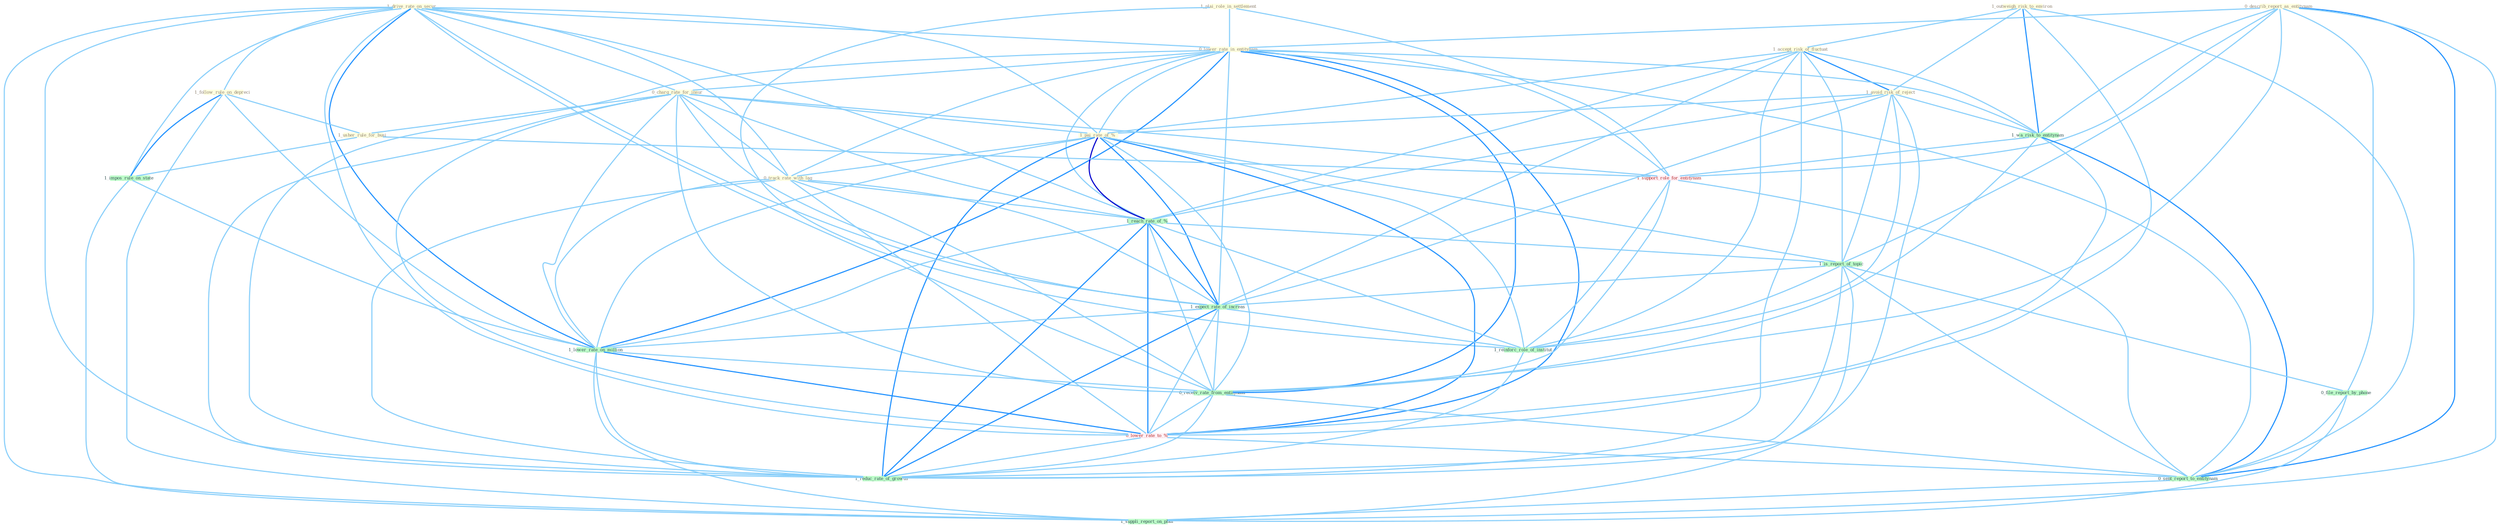 Graph G{ 
    node
    [shape=polygon,style=filled,width=.5,height=.06,color="#BDFCC9",fixedsize=true,fontsize=4,
    fontcolor="#2f4f4f"];
    {node
    [color="#ffffe0", fontcolor="#8b7d6b"] "1_outweigh_risk_to_environ " "1_accept_risk_of_fluctuat " "1_drive_rate_on_secur " "1_plai_role_in_settlement " "0_describ_report_as_entitynam " "0_lower_rate_in_entitynam " "0_charg_rate_for_insur " "1_follow_rule_on_depreci " "1_avoid_risk_of_reject " "1_pai_rate_of_% " "0_track_rate_with_lag " "1_usher_rule_for_busi "}
{node [color="#fff0f5", fontcolor="#b22222"] "1_support_role_for_entitynam " "0_lower_rate_to_% "}
edge [color="#B0E2FF"];

	"1_outweigh_risk_to_environ " -- "1_accept_risk_of_fluctuat " [w="1", color="#87cefa" ];
	"1_outweigh_risk_to_environ " -- "1_avoid_risk_of_reject " [w="1", color="#87cefa" ];
	"1_outweigh_risk_to_environ " -- "1_wa_risk_to_entitynam " [w="2", color="#1e90ff" , len=0.8];
	"1_outweigh_risk_to_environ " -- "0_lower_rate_to_% " [w="1", color="#87cefa" ];
	"1_outweigh_risk_to_environ " -- "0_sent_report_to_entitynam " [w="1", color="#87cefa" ];
	"1_accept_risk_of_fluctuat " -- "1_avoid_risk_of_reject " [w="2", color="#1e90ff" , len=0.8];
	"1_accept_risk_of_fluctuat " -- "1_pai_rate_of_% " [w="1", color="#87cefa" ];
	"1_accept_risk_of_fluctuat " -- "1_wa_risk_to_entitynam " [w="1", color="#87cefa" ];
	"1_accept_risk_of_fluctuat " -- "1_reach_rate_of_% " [w="1", color="#87cefa" ];
	"1_accept_risk_of_fluctuat " -- "1_is_report_of_topic " [w="1", color="#87cefa" ];
	"1_accept_risk_of_fluctuat " -- "1_expect_rate_of_increas " [w="1", color="#87cefa" ];
	"1_accept_risk_of_fluctuat " -- "1_reinforc_role_of_institut " [w="1", color="#87cefa" ];
	"1_accept_risk_of_fluctuat " -- "1_reduc_rate_of_growth " [w="1", color="#87cefa" ];
	"1_drive_rate_on_secur " -- "0_lower_rate_in_entitynam " [w="1", color="#87cefa" ];
	"1_drive_rate_on_secur " -- "0_charg_rate_for_insur " [w="1", color="#87cefa" ];
	"1_drive_rate_on_secur " -- "1_follow_rule_on_depreci " [w="1", color="#87cefa" ];
	"1_drive_rate_on_secur " -- "1_pai_rate_of_% " [w="1", color="#87cefa" ];
	"1_drive_rate_on_secur " -- "0_track_rate_with_lag " [w="1", color="#87cefa" ];
	"1_drive_rate_on_secur " -- "1_impos_rule_on_state " [w="1", color="#87cefa" ];
	"1_drive_rate_on_secur " -- "1_reach_rate_of_% " [w="1", color="#87cefa" ];
	"1_drive_rate_on_secur " -- "1_expect_rate_of_increas " [w="1", color="#87cefa" ];
	"1_drive_rate_on_secur " -- "1_lower_rate_on_million " [w="2", color="#1e90ff" , len=0.8];
	"1_drive_rate_on_secur " -- "0_receiv_rate_from_entitynam " [w="1", color="#87cefa" ];
	"1_drive_rate_on_secur " -- "0_lower_rate_to_% " [w="1", color="#87cefa" ];
	"1_drive_rate_on_secur " -- "1_suppli_report_on_plan " [w="1", color="#87cefa" ];
	"1_drive_rate_on_secur " -- "1_reduc_rate_of_growth " [w="1", color="#87cefa" ];
	"1_plai_role_in_settlement " -- "0_lower_rate_in_entitynam " [w="1", color="#87cefa" ];
	"1_plai_role_in_settlement " -- "1_support_role_for_entitynam " [w="1", color="#87cefa" ];
	"1_plai_role_in_settlement " -- "1_reinforc_role_of_institut " [w="1", color="#87cefa" ];
	"0_describ_report_as_entitynam " -- "0_lower_rate_in_entitynam " [w="1", color="#87cefa" ];
	"0_describ_report_as_entitynam " -- "1_wa_risk_to_entitynam " [w="1", color="#87cefa" ];
	"0_describ_report_as_entitynam " -- "1_support_role_for_entitynam " [w="1", color="#87cefa" ];
	"0_describ_report_as_entitynam " -- "1_is_report_of_topic " [w="1", color="#87cefa" ];
	"0_describ_report_as_entitynam " -- "0_receiv_rate_from_entitynam " [w="1", color="#87cefa" ];
	"0_describ_report_as_entitynam " -- "0_file_report_by_phone " [w="1", color="#87cefa" ];
	"0_describ_report_as_entitynam " -- "0_sent_report_to_entitynam " [w="2", color="#1e90ff" , len=0.8];
	"0_describ_report_as_entitynam " -- "1_suppli_report_on_plan " [w="1", color="#87cefa" ];
	"0_lower_rate_in_entitynam " -- "0_charg_rate_for_insur " [w="1", color="#87cefa" ];
	"0_lower_rate_in_entitynam " -- "1_pai_rate_of_% " [w="1", color="#87cefa" ];
	"0_lower_rate_in_entitynam " -- "0_track_rate_with_lag " [w="1", color="#87cefa" ];
	"0_lower_rate_in_entitynam " -- "1_wa_risk_to_entitynam " [w="1", color="#87cefa" ];
	"0_lower_rate_in_entitynam " -- "1_support_role_for_entitynam " [w="1", color="#87cefa" ];
	"0_lower_rate_in_entitynam " -- "1_reach_rate_of_% " [w="1", color="#87cefa" ];
	"0_lower_rate_in_entitynam " -- "1_expect_rate_of_increas " [w="1", color="#87cefa" ];
	"0_lower_rate_in_entitynam " -- "1_lower_rate_on_million " [w="2", color="#1e90ff" , len=0.8];
	"0_lower_rate_in_entitynam " -- "0_receiv_rate_from_entitynam " [w="2", color="#1e90ff" , len=0.8];
	"0_lower_rate_in_entitynam " -- "0_lower_rate_to_% " [w="2", color="#1e90ff" , len=0.8];
	"0_lower_rate_in_entitynam " -- "0_sent_report_to_entitynam " [w="1", color="#87cefa" ];
	"0_lower_rate_in_entitynam " -- "1_reduc_rate_of_growth " [w="1", color="#87cefa" ];
	"0_charg_rate_for_insur " -- "1_pai_rate_of_% " [w="1", color="#87cefa" ];
	"0_charg_rate_for_insur " -- "0_track_rate_with_lag " [w="1", color="#87cefa" ];
	"0_charg_rate_for_insur " -- "1_usher_rule_for_busi " [w="1", color="#87cefa" ];
	"0_charg_rate_for_insur " -- "1_support_role_for_entitynam " [w="1", color="#87cefa" ];
	"0_charg_rate_for_insur " -- "1_reach_rate_of_% " [w="1", color="#87cefa" ];
	"0_charg_rate_for_insur " -- "1_expect_rate_of_increas " [w="1", color="#87cefa" ];
	"0_charg_rate_for_insur " -- "1_lower_rate_on_million " [w="1", color="#87cefa" ];
	"0_charg_rate_for_insur " -- "0_receiv_rate_from_entitynam " [w="1", color="#87cefa" ];
	"0_charg_rate_for_insur " -- "0_lower_rate_to_% " [w="1", color="#87cefa" ];
	"0_charg_rate_for_insur " -- "1_reduc_rate_of_growth " [w="1", color="#87cefa" ];
	"1_follow_rule_on_depreci " -- "1_usher_rule_for_busi " [w="1", color="#87cefa" ];
	"1_follow_rule_on_depreci " -- "1_impos_rule_on_state " [w="2", color="#1e90ff" , len=0.8];
	"1_follow_rule_on_depreci " -- "1_lower_rate_on_million " [w="1", color="#87cefa" ];
	"1_follow_rule_on_depreci " -- "1_suppli_report_on_plan " [w="1", color="#87cefa" ];
	"1_avoid_risk_of_reject " -- "1_pai_rate_of_% " [w="1", color="#87cefa" ];
	"1_avoid_risk_of_reject " -- "1_wa_risk_to_entitynam " [w="1", color="#87cefa" ];
	"1_avoid_risk_of_reject " -- "1_reach_rate_of_% " [w="1", color="#87cefa" ];
	"1_avoid_risk_of_reject " -- "1_is_report_of_topic " [w="1", color="#87cefa" ];
	"1_avoid_risk_of_reject " -- "1_expect_rate_of_increas " [w="1", color="#87cefa" ];
	"1_avoid_risk_of_reject " -- "1_reinforc_role_of_institut " [w="1", color="#87cefa" ];
	"1_avoid_risk_of_reject " -- "1_reduc_rate_of_growth " [w="1", color="#87cefa" ];
	"1_pai_rate_of_% " -- "0_track_rate_with_lag " [w="1", color="#87cefa" ];
	"1_pai_rate_of_% " -- "1_reach_rate_of_% " [w="3", color="#0000cd" , len=0.6];
	"1_pai_rate_of_% " -- "1_is_report_of_topic " [w="1", color="#87cefa" ];
	"1_pai_rate_of_% " -- "1_expect_rate_of_increas " [w="2", color="#1e90ff" , len=0.8];
	"1_pai_rate_of_% " -- "1_reinforc_role_of_institut " [w="1", color="#87cefa" ];
	"1_pai_rate_of_% " -- "1_lower_rate_on_million " [w="1", color="#87cefa" ];
	"1_pai_rate_of_% " -- "0_receiv_rate_from_entitynam " [w="1", color="#87cefa" ];
	"1_pai_rate_of_% " -- "0_lower_rate_to_% " [w="2", color="#1e90ff" , len=0.8];
	"1_pai_rate_of_% " -- "1_reduc_rate_of_growth " [w="2", color="#1e90ff" , len=0.8];
	"0_track_rate_with_lag " -- "1_reach_rate_of_% " [w="1", color="#87cefa" ];
	"0_track_rate_with_lag " -- "1_expect_rate_of_increas " [w="1", color="#87cefa" ];
	"0_track_rate_with_lag " -- "1_lower_rate_on_million " [w="1", color="#87cefa" ];
	"0_track_rate_with_lag " -- "0_receiv_rate_from_entitynam " [w="1", color="#87cefa" ];
	"0_track_rate_with_lag " -- "0_lower_rate_to_% " [w="1", color="#87cefa" ];
	"0_track_rate_with_lag " -- "1_reduc_rate_of_growth " [w="1", color="#87cefa" ];
	"1_usher_rule_for_busi " -- "1_impos_rule_on_state " [w="1", color="#87cefa" ];
	"1_usher_rule_for_busi " -- "1_support_role_for_entitynam " [w="1", color="#87cefa" ];
	"1_wa_risk_to_entitynam " -- "1_support_role_for_entitynam " [w="1", color="#87cefa" ];
	"1_wa_risk_to_entitynam " -- "0_receiv_rate_from_entitynam " [w="1", color="#87cefa" ];
	"1_wa_risk_to_entitynam " -- "0_lower_rate_to_% " [w="1", color="#87cefa" ];
	"1_wa_risk_to_entitynam " -- "0_sent_report_to_entitynam " [w="2", color="#1e90ff" , len=0.8];
	"1_impos_rule_on_state " -- "1_lower_rate_on_million " [w="1", color="#87cefa" ];
	"1_impos_rule_on_state " -- "1_suppli_report_on_plan " [w="1", color="#87cefa" ];
	"1_support_role_for_entitynam " -- "1_reinforc_role_of_institut " [w="1", color="#87cefa" ];
	"1_support_role_for_entitynam " -- "0_receiv_rate_from_entitynam " [w="1", color="#87cefa" ];
	"1_support_role_for_entitynam " -- "0_sent_report_to_entitynam " [w="1", color="#87cefa" ];
	"1_reach_rate_of_% " -- "1_is_report_of_topic " [w="1", color="#87cefa" ];
	"1_reach_rate_of_% " -- "1_expect_rate_of_increas " [w="2", color="#1e90ff" , len=0.8];
	"1_reach_rate_of_% " -- "1_reinforc_role_of_institut " [w="1", color="#87cefa" ];
	"1_reach_rate_of_% " -- "1_lower_rate_on_million " [w="1", color="#87cefa" ];
	"1_reach_rate_of_% " -- "0_receiv_rate_from_entitynam " [w="1", color="#87cefa" ];
	"1_reach_rate_of_% " -- "0_lower_rate_to_% " [w="2", color="#1e90ff" , len=0.8];
	"1_reach_rate_of_% " -- "1_reduc_rate_of_growth " [w="2", color="#1e90ff" , len=0.8];
	"1_is_report_of_topic " -- "1_expect_rate_of_increas " [w="1", color="#87cefa" ];
	"1_is_report_of_topic " -- "1_reinforc_role_of_institut " [w="1", color="#87cefa" ];
	"1_is_report_of_topic " -- "0_file_report_by_phone " [w="1", color="#87cefa" ];
	"1_is_report_of_topic " -- "0_sent_report_to_entitynam " [w="1", color="#87cefa" ];
	"1_is_report_of_topic " -- "1_suppli_report_on_plan " [w="1", color="#87cefa" ];
	"1_is_report_of_topic " -- "1_reduc_rate_of_growth " [w="1", color="#87cefa" ];
	"1_expect_rate_of_increas " -- "1_reinforc_role_of_institut " [w="1", color="#87cefa" ];
	"1_expect_rate_of_increas " -- "1_lower_rate_on_million " [w="1", color="#87cefa" ];
	"1_expect_rate_of_increas " -- "0_receiv_rate_from_entitynam " [w="1", color="#87cefa" ];
	"1_expect_rate_of_increas " -- "0_lower_rate_to_% " [w="1", color="#87cefa" ];
	"1_expect_rate_of_increas " -- "1_reduc_rate_of_growth " [w="2", color="#1e90ff" , len=0.8];
	"1_reinforc_role_of_institut " -- "1_reduc_rate_of_growth " [w="1", color="#87cefa" ];
	"1_lower_rate_on_million " -- "0_receiv_rate_from_entitynam " [w="1", color="#87cefa" ];
	"1_lower_rate_on_million " -- "0_lower_rate_to_% " [w="2", color="#1e90ff" , len=0.8];
	"1_lower_rate_on_million " -- "1_suppli_report_on_plan " [w="1", color="#87cefa" ];
	"1_lower_rate_on_million " -- "1_reduc_rate_of_growth " [w="1", color="#87cefa" ];
	"0_receiv_rate_from_entitynam " -- "0_lower_rate_to_% " [w="1", color="#87cefa" ];
	"0_receiv_rate_from_entitynam " -- "0_sent_report_to_entitynam " [w="1", color="#87cefa" ];
	"0_receiv_rate_from_entitynam " -- "1_reduc_rate_of_growth " [w="1", color="#87cefa" ];
	"0_file_report_by_phone " -- "0_sent_report_to_entitynam " [w="1", color="#87cefa" ];
	"0_file_report_by_phone " -- "1_suppli_report_on_plan " [w="1", color="#87cefa" ];
	"0_lower_rate_to_% " -- "0_sent_report_to_entitynam " [w="1", color="#87cefa" ];
	"0_lower_rate_to_% " -- "1_reduc_rate_of_growth " [w="1", color="#87cefa" ];
	"0_sent_report_to_entitynam " -- "1_suppli_report_on_plan " [w="1", color="#87cefa" ];
}